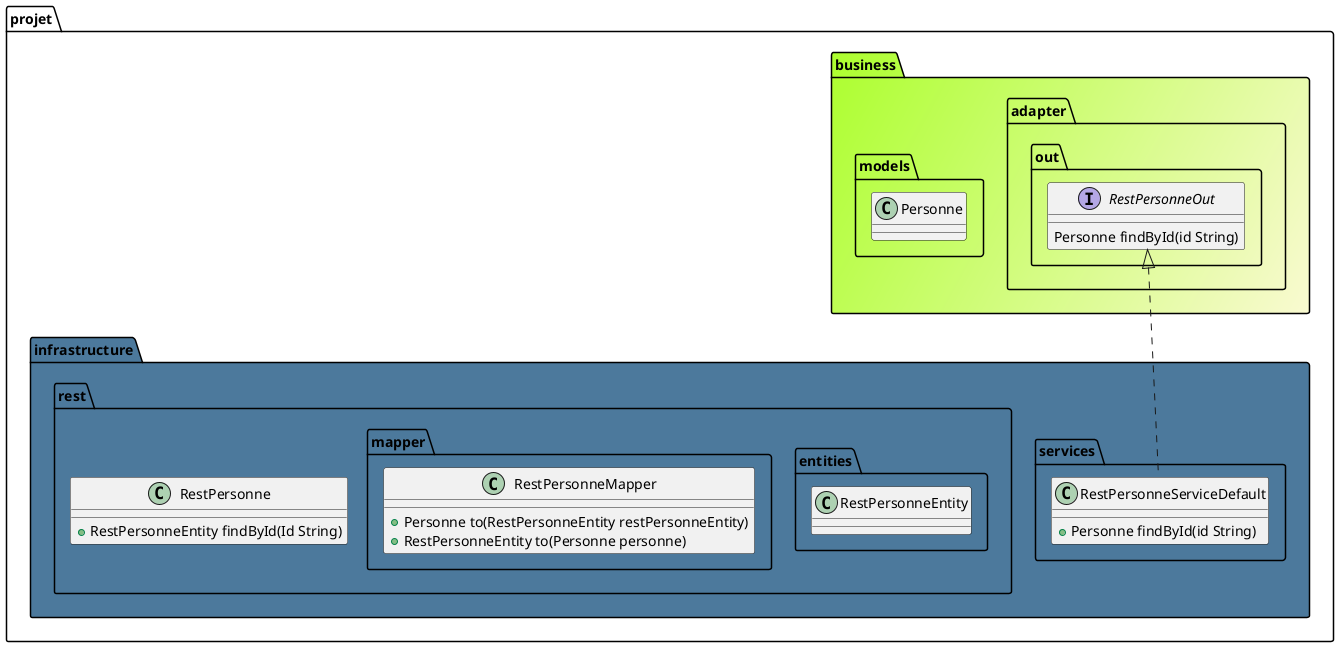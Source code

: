 @startuml
package projet.business #GreenYellow/LightGoldenRodYellow {
  package projet.business.adapter.out {
  interface RestPersonneOut {
    Personne findById(id String)
  }
  }
  package projet.business.models {
    class Personne{
    }
  }
}
package projet.infrastructure #4C799C {
  package projet.infrastructure.services {
    class RestPersonneServiceDefault implements projet.business.adapter.out.RestPersonneOut {
    + {method} Personne findById(id String)
    }
  }
  package projet.infrastructure.rest {
    class RestPersonne{
        + RestPersonneEntity findById(Id String)
    }
  }
  package projet.infrastructure.rest.entities {
    class RestPersonneEntity
  }
  package projet.infrastructure.rest.mapper {
    class RestPersonneMapper{
        + Personne to(RestPersonneEntity restPersonneEntity)
        + RestPersonneEntity to(Personne personne)
    }
  }
}
@enduml
